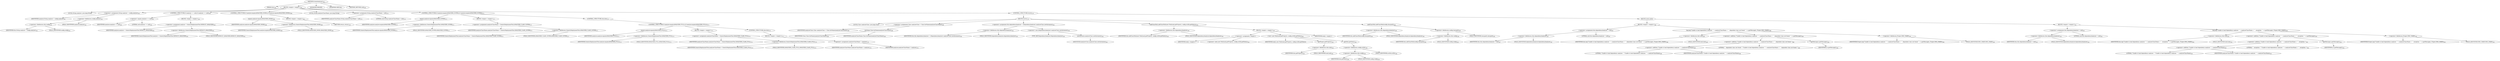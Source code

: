 digraph "createAnalyzer" {  
"376" [label = <(METHOD,createAnalyzer)<SUB>260</SUB>> ]
"377" [label = <(PARAM,this)<SUB>260</SUB>> ]
"378" [label = <(BLOCK,&lt;empty&gt;,&lt;empty&gt;)<SUB>260</SUB>> ]
"379" [label = <(LOCAL,String analyzer: java.lang.String)> ]
"380" [label = <(&lt;operator&gt;.assignment,String analyzer = config.analyzer)<SUB>261</SUB>> ]
"381" [label = <(IDENTIFIER,analyzer,String analyzer = config.analyzer)<SUB>261</SUB>> ]
"382" [label = <(&lt;operator&gt;.fieldAccess,config.analyzer)<SUB>261</SUB>> ]
"383" [label = <(&lt;operator&gt;.fieldAccess,this.config)<SUB>261</SUB>> ]
"384" [label = <(IDENTIFIER,this,String analyzer = config.analyzer)<SUB>261</SUB>> ]
"385" [label = <(FIELD_IDENTIFIER,config,config)<SUB>261</SUB>> ]
"386" [label = <(FIELD_IDENTIFIER,analyzer,analyzer)<SUB>261</SUB>> ]
"387" [label = <(CONTROL_STRUCTURE,if (analyzer == null),if (analyzer == null))<SUB>262</SUB>> ]
"388" [label = <(&lt;operator&gt;.equals,analyzer == null)<SUB>262</SUB>> ]
"389" [label = <(IDENTIFIER,analyzer,analyzer == null)<SUB>262</SUB>> ]
"390" [label = <(LITERAL,null,analyzer == null)<SUB>262</SUB>> ]
"391" [label = <(BLOCK,&lt;empty&gt;,&lt;empty&gt;)<SUB>262</SUB>> ]
"392" [label = <(&lt;operator&gt;.assignment,analyzer = GenericDeploymentTool.DEFAULT_ANALYZER)<SUB>263</SUB>> ]
"393" [label = <(IDENTIFIER,analyzer,analyzer = GenericDeploymentTool.DEFAULT_ANALYZER)<SUB>263</SUB>> ]
"394" [label = <(&lt;operator&gt;.fieldAccess,GenericDeploymentTool.DEFAULT_ANALYZER)<SUB>263</SUB>> ]
"395" [label = <(IDENTIFIER,GenericDeploymentTool,analyzer = GenericDeploymentTool.DEFAULT_ANALYZER)<SUB>263</SUB>> ]
"396" [label = <(FIELD_IDENTIFIER,DEFAULT_ANALYZER,DEFAULT_ANALYZER)<SUB>263</SUB>> ]
"397" [label = <(CONTROL_STRUCTURE,if (analyzer.equals(ANALYZER_NONE)),if (analyzer.equals(ANALYZER_NONE)))<SUB>266</SUB>> ]
"398" [label = <(equals,analyzer.equals(ANALYZER_NONE))<SUB>266</SUB>> ]
"399" [label = <(IDENTIFIER,analyzer,analyzer.equals(ANALYZER_NONE))<SUB>266</SUB>> ]
"400" [label = <(&lt;operator&gt;.fieldAccess,GenericDeploymentTool.ANALYZER_NONE)<SUB>266</SUB>> ]
"401" [label = <(IDENTIFIER,GenericDeploymentTool,analyzer.equals(ANALYZER_NONE))<SUB>266</SUB>> ]
"402" [label = <(FIELD_IDENTIFIER,ANALYZER_NONE,ANALYZER_NONE)<SUB>266</SUB>> ]
"403" [label = <(BLOCK,&lt;empty&gt;,&lt;empty&gt;)<SUB>266</SUB>> ]
"404" [label = <(RETURN,return;,return;)<SUB>267</SUB>> ]
"405" [label = <(LOCAL,String analyzerClassName: java.lang.String)> ]
"406" [label = <(&lt;operator&gt;.assignment,String analyzerClassName = null)<SUB>270</SUB>> ]
"407" [label = <(IDENTIFIER,analyzerClassName,String analyzerClassName = null)<SUB>270</SUB>> ]
"408" [label = <(LITERAL,null,String analyzerClassName = null)<SUB>270</SUB>> ]
"409" [label = <(CONTROL_STRUCTURE,if (analyzer.equals(ANALYZER_SUPER)),if (analyzer.equals(ANALYZER_SUPER)))<SUB>271</SUB>> ]
"410" [label = <(equals,analyzer.equals(ANALYZER_SUPER))<SUB>271</SUB>> ]
"411" [label = <(IDENTIFIER,analyzer,analyzer.equals(ANALYZER_SUPER))<SUB>271</SUB>> ]
"412" [label = <(&lt;operator&gt;.fieldAccess,GenericDeploymentTool.ANALYZER_SUPER)<SUB>271</SUB>> ]
"413" [label = <(IDENTIFIER,GenericDeploymentTool,analyzer.equals(ANALYZER_SUPER))<SUB>271</SUB>> ]
"414" [label = <(FIELD_IDENTIFIER,ANALYZER_SUPER,ANALYZER_SUPER)<SUB>271</SUB>> ]
"415" [label = <(BLOCK,&lt;empty&gt;,&lt;empty&gt;)<SUB>271</SUB>> ]
"416" [label = <(&lt;operator&gt;.assignment,analyzerClassName = GenericDeploymentTool.ANALYZER_CLASS_SUPER)<SUB>272</SUB>> ]
"417" [label = <(IDENTIFIER,analyzerClassName,analyzerClassName = GenericDeploymentTool.ANALYZER_CLASS_SUPER)<SUB>272</SUB>> ]
"418" [label = <(&lt;operator&gt;.fieldAccess,GenericDeploymentTool.ANALYZER_CLASS_SUPER)<SUB>272</SUB>> ]
"419" [label = <(IDENTIFIER,GenericDeploymentTool,analyzerClassName = GenericDeploymentTool.ANALYZER_CLASS_SUPER)<SUB>272</SUB>> ]
"420" [label = <(FIELD_IDENTIFIER,ANALYZER_CLASS_SUPER,ANALYZER_CLASS_SUPER)<SUB>272</SUB>> ]
"421" [label = <(CONTROL_STRUCTURE,else,else)<SUB>273</SUB>> ]
"422" [label = <(CONTROL_STRUCTURE,if (analyzer.equals(ANALYZER_FULL)),if (analyzer.equals(ANALYZER_FULL)))<SUB>273</SUB>> ]
"423" [label = <(equals,analyzer.equals(ANALYZER_FULL))<SUB>273</SUB>> ]
"424" [label = <(IDENTIFIER,analyzer,analyzer.equals(ANALYZER_FULL))<SUB>273</SUB>> ]
"425" [label = <(&lt;operator&gt;.fieldAccess,GenericDeploymentTool.ANALYZER_FULL)<SUB>273</SUB>> ]
"426" [label = <(IDENTIFIER,GenericDeploymentTool,analyzer.equals(ANALYZER_FULL))<SUB>273</SUB>> ]
"427" [label = <(FIELD_IDENTIFIER,ANALYZER_FULL,ANALYZER_FULL)<SUB>273</SUB>> ]
"428" [label = <(BLOCK,&lt;empty&gt;,&lt;empty&gt;)<SUB>273</SUB>> ]
"429" [label = <(&lt;operator&gt;.assignment,analyzerClassName = GenericDeploymentTool.ANALYZER_CLASS_FULL)<SUB>274</SUB>> ]
"430" [label = <(IDENTIFIER,analyzerClassName,analyzerClassName = GenericDeploymentTool.ANALYZER_CLASS_FULL)<SUB>274</SUB>> ]
"431" [label = <(&lt;operator&gt;.fieldAccess,GenericDeploymentTool.ANALYZER_CLASS_FULL)<SUB>274</SUB>> ]
"432" [label = <(IDENTIFIER,GenericDeploymentTool,analyzerClassName = GenericDeploymentTool.ANALYZER_CLASS_FULL)<SUB>274</SUB>> ]
"433" [label = <(FIELD_IDENTIFIER,ANALYZER_CLASS_FULL,ANALYZER_CLASS_FULL)<SUB>274</SUB>> ]
"434" [label = <(CONTROL_STRUCTURE,else,else)<SUB>275</SUB>> ]
"435" [label = <(BLOCK,&lt;empty&gt;,&lt;empty&gt;)<SUB>275</SUB>> ]
"436" [label = <(&lt;operator&gt;.assignment,analyzerClassName = analyzer)<SUB>276</SUB>> ]
"437" [label = <(IDENTIFIER,analyzerClassName,analyzerClassName = analyzer)<SUB>276</SUB>> ]
"438" [label = <(IDENTIFIER,analyzer,analyzerClassName = analyzer)<SUB>276</SUB>> ]
"439" [label = <(CONTROL_STRUCTURE,try,try)<SUB>279</SUB>> ]
"440" [label = <(BLOCK,try,try)<SUB>279</SUB>> ]
"441" [label = <(LOCAL,Class analyzerClass: java.lang.Class)> ]
"442" [label = <(&lt;operator&gt;.assignment,Class analyzerClass = Class.forName(analyzerClassName))<SUB>280</SUB>> ]
"443" [label = <(IDENTIFIER,analyzerClass,Class analyzerClass = Class.forName(analyzerClassName))<SUB>280</SUB>> ]
"444" [label = <(forName,Class.forName(analyzerClassName))<SUB>280</SUB>> ]
"445" [label = <(IDENTIFIER,Class,Class.forName(analyzerClassName))<SUB>280</SUB>> ]
"446" [label = <(IDENTIFIER,analyzerClassName,Class.forName(analyzerClassName))<SUB>280</SUB>> ]
"447" [label = <(&lt;operator&gt;.assignment,this.dependencyAnalyzer = (DependencyAnalyzer) analyzerClass.newInstance())<SUB>281</SUB>> ]
"448" [label = <(&lt;operator&gt;.fieldAccess,this.dependencyAnalyzer)<SUB>281</SUB>> ]
"449" [label = <(IDENTIFIER,this,this.dependencyAnalyzer = (DependencyAnalyzer) analyzerClass.newInstance())<SUB>281</SUB>> ]
"450" [label = <(FIELD_IDENTIFIER,dependencyAnalyzer,dependencyAnalyzer)<SUB>281</SUB>> ]
"451" [label = <(&lt;operator&gt;.cast,(DependencyAnalyzer) analyzerClass.newInstance())<SUB>282</SUB>> ]
"452" [label = <(TYPE_REF,DependencyAnalyzer,DependencyAnalyzer)<SUB>282</SUB>> ]
"453" [label = <(newInstance,analyzerClass.newInstance())<SUB>282</SUB>> ]
"454" [label = <(IDENTIFIER,analyzerClass,analyzerClass.newInstance())<SUB>282</SUB>> ]
"455" [label = <(addClassPath,addClassPath(new Path(task.getProject(), config.srcDir.getPath())))<SUB>283</SUB>> ]
"456" [label = <(&lt;operator&gt;.fieldAccess,this.dependencyAnalyzer)<SUB>283</SUB>> ]
"457" [label = <(IDENTIFIER,this,addClassPath(new Path(task.getProject(), config.srcDir.getPath())))<SUB>283</SUB>> ]
"458" [label = <(FIELD_IDENTIFIER,dependencyAnalyzer,dependencyAnalyzer)<SUB>283</SUB>> ]
"459" [label = <(BLOCK,&lt;empty&gt;,&lt;empty&gt;)<SUB>283</SUB>> ]
"460" [label = <(&lt;operator&gt;.assignment,&lt;empty&gt;)> ]
"461" [label = <(IDENTIFIER,$obj1,&lt;empty&gt;)> ]
"462" [label = <(&lt;operator&gt;.alloc,new Path(task.getProject(), config.srcDir.getPath()))<SUB>283</SUB>> ]
"463" [label = <(&lt;init&gt;,new Path(task.getProject(), config.srcDir.getPath()))<SUB>283</SUB>> ]
"464" [label = <(IDENTIFIER,$obj1,new Path(task.getProject(), config.srcDir.getPath()))> ]
"465" [label = <(getProject,getProject())<SUB>283</SUB>> ]
"466" [label = <(&lt;operator&gt;.fieldAccess,this.task)<SUB>283</SUB>> ]
"467" [label = <(IDENTIFIER,this,getProject())<SUB>283</SUB>> ]
"468" [label = <(FIELD_IDENTIFIER,task,task)<SUB>283</SUB>> ]
"469" [label = <(getPath,getPath())<SUB>284</SUB>> ]
"470" [label = <(&lt;operator&gt;.fieldAccess,config.srcDir)<SUB>284</SUB>> ]
"471" [label = <(&lt;operator&gt;.fieldAccess,this.config)<SUB>284</SUB>> ]
"472" [label = <(IDENTIFIER,this,getPath())<SUB>284</SUB>> ]
"473" [label = <(FIELD_IDENTIFIER,config,config)<SUB>284</SUB>> ]
"474" [label = <(FIELD_IDENTIFIER,srcDir,srcDir)<SUB>284</SUB>> ]
"475" [label = <(IDENTIFIER,$obj1,&lt;empty&gt;)> ]
"476" [label = <(addClassPath,addClassPath(config.classpath))<SUB>285</SUB>> ]
"477" [label = <(&lt;operator&gt;.fieldAccess,this.dependencyAnalyzer)<SUB>285</SUB>> ]
"478" [label = <(IDENTIFIER,this,addClassPath(config.classpath))<SUB>285</SUB>> ]
"479" [label = <(FIELD_IDENTIFIER,dependencyAnalyzer,dependencyAnalyzer)<SUB>285</SUB>> ]
"480" [label = <(&lt;operator&gt;.fieldAccess,config.classpath)<SUB>285</SUB>> ]
"481" [label = <(&lt;operator&gt;.fieldAccess,this.config)<SUB>285</SUB>> ]
"482" [label = <(IDENTIFIER,this,addClassPath(config.classpath))<SUB>285</SUB>> ]
"483" [label = <(FIELD_IDENTIFIER,config,config)<SUB>285</SUB>> ]
"484" [label = <(FIELD_IDENTIFIER,classpath,classpath)<SUB>285</SUB>> ]
"485" [label = <(BLOCK,catch,catch)> ]
"486" [label = <(BLOCK,&lt;empty&gt;,&lt;empty&gt;)<SUB>286</SUB>> ]
"487" [label = <(&lt;operator&gt;.assignment,this.dependencyAnalyzer = null)<SUB>287</SUB>> ]
"488" [label = <(&lt;operator&gt;.fieldAccess,this.dependencyAnalyzer)<SUB>287</SUB>> ]
"489" [label = <(IDENTIFIER,this,this.dependencyAnalyzer = null)<SUB>287</SUB>> ]
"490" [label = <(FIELD_IDENTIFIER,dependencyAnalyzer,dependencyAnalyzer)<SUB>287</SUB>> ]
"491" [label = <(LITERAL,null,this.dependencyAnalyzer = null)<SUB>287</SUB>> ]
"492" [label = <(log,log(&quot;Unable to load dependency analyzer: &quot; + analyzerClassName + &quot; - dependent class not found: &quot; + e.getMessage(), Project.MSG_WARN))<SUB>288</SUB>> ]
"493" [label = <(&lt;operator&gt;.fieldAccess,this.task)<SUB>288</SUB>> ]
"494" [label = <(IDENTIFIER,this,log(&quot;Unable to load dependency analyzer: &quot; + analyzerClassName + &quot; - dependent class not found: &quot; + e.getMessage(), Project.MSG_WARN))<SUB>288</SUB>> ]
"495" [label = <(FIELD_IDENTIFIER,task,task)<SUB>288</SUB>> ]
"496" [label = <(&lt;operator&gt;.addition,&quot;Unable to load dependency analyzer: &quot; + analyzerClassName + &quot; - dependent class not found: &quot; + e.getMessage())<SUB>288</SUB>> ]
"497" [label = <(&lt;operator&gt;.addition,&quot;Unable to load dependency analyzer: &quot; + analyzerClassName + &quot; - dependent class not found: &quot;)<SUB>288</SUB>> ]
"498" [label = <(&lt;operator&gt;.addition,&quot;Unable to load dependency analyzer: &quot; + analyzerClassName)<SUB>288</SUB>> ]
"499" [label = <(LITERAL,&quot;Unable to load dependency analyzer: &quot;,&quot;Unable to load dependency analyzer: &quot; + analyzerClassName)<SUB>288</SUB>> ]
"500" [label = <(IDENTIFIER,analyzerClassName,&quot;Unable to load dependency analyzer: &quot; + analyzerClassName)<SUB>288</SUB>> ]
"501" [label = <(LITERAL,&quot; - dependent class not found: &quot;,&quot;Unable to load dependency analyzer: &quot; + analyzerClassName + &quot; - dependent class not found: &quot;)<SUB>289</SUB>> ]
"502" [label = <(getMessage,e.getMessage())<SUB>289</SUB>> ]
"503" [label = <(IDENTIFIER,e,e.getMessage())<SUB>289</SUB>> ]
"504" [label = <(&lt;operator&gt;.fieldAccess,Project.MSG_WARN)<SUB>290</SUB>> ]
"505" [label = <(IDENTIFIER,Project,log(&quot;Unable to load dependency analyzer: &quot; + analyzerClassName + &quot; - dependent class not found: &quot; + e.getMessage(), Project.MSG_WARN))<SUB>290</SUB>> ]
"506" [label = <(FIELD_IDENTIFIER,MSG_WARN,MSG_WARN)<SUB>290</SUB>> ]
"507" [label = <(BLOCK,&lt;empty&gt;,&lt;empty&gt;)<SUB>291</SUB>> ]
"508" [label = <(&lt;operator&gt;.assignment,this.dependencyAnalyzer = null)<SUB>292</SUB>> ]
"509" [label = <(&lt;operator&gt;.fieldAccess,this.dependencyAnalyzer)<SUB>292</SUB>> ]
"510" [label = <(IDENTIFIER,this,this.dependencyAnalyzer = null)<SUB>292</SUB>> ]
"511" [label = <(FIELD_IDENTIFIER,dependencyAnalyzer,dependencyAnalyzer)<SUB>292</SUB>> ]
"512" [label = <(LITERAL,null,this.dependencyAnalyzer = null)<SUB>292</SUB>> ]
"513" [label = <(log,log(&quot;Unable to load dependency analyzer: &quot; + analyzerClassName + &quot; - exception: &quot; + e.getMessage(), Project.MSG_WARN))<SUB>293</SUB>> ]
"514" [label = <(&lt;operator&gt;.fieldAccess,this.task)<SUB>293</SUB>> ]
"515" [label = <(IDENTIFIER,this,log(&quot;Unable to load dependency analyzer: &quot; + analyzerClassName + &quot; - exception: &quot; + e.getMessage(), Project.MSG_WARN))<SUB>293</SUB>> ]
"516" [label = <(FIELD_IDENTIFIER,task,task)<SUB>293</SUB>> ]
"517" [label = <(&lt;operator&gt;.addition,&quot;Unable to load dependency analyzer: &quot; + analyzerClassName + &quot; - exception: &quot; + e.getMessage())<SUB>293</SUB>> ]
"518" [label = <(&lt;operator&gt;.addition,&quot;Unable to load dependency analyzer: &quot; + analyzerClassName + &quot; - exception: &quot;)<SUB>293</SUB>> ]
"519" [label = <(&lt;operator&gt;.addition,&quot;Unable to load dependency analyzer: &quot; + analyzerClassName)<SUB>293</SUB>> ]
"520" [label = <(LITERAL,&quot;Unable to load dependency analyzer: &quot;,&quot;Unable to load dependency analyzer: &quot; + analyzerClassName)<SUB>293</SUB>> ]
"521" [label = <(IDENTIFIER,analyzerClassName,&quot;Unable to load dependency analyzer: &quot; + analyzerClassName)<SUB>293</SUB>> ]
"522" [label = <(LITERAL,&quot; - exception: &quot;,&quot;Unable to load dependency analyzer: &quot; + analyzerClassName + &quot; - exception: &quot;)<SUB>294</SUB>> ]
"523" [label = <(getMessage,e.getMessage())<SUB>294</SUB>> ]
"524" [label = <(IDENTIFIER,e,e.getMessage())<SUB>294</SUB>> ]
"525" [label = <(&lt;operator&gt;.fieldAccess,Project.MSG_WARN)<SUB>295</SUB>> ]
"526" [label = <(IDENTIFIER,Project,log(&quot;Unable to load dependency analyzer: &quot; + analyzerClassName + &quot; - exception: &quot; + e.getMessage(), Project.MSG_WARN))<SUB>295</SUB>> ]
"527" [label = <(FIELD_IDENTIFIER,MSG_WARN,MSG_WARN)<SUB>295</SUB>> ]
"528" [label = <(MODIFIER,PRIVATE)> ]
"529" [label = <(MODIFIER,VIRTUAL)> ]
"530" [label = <(METHOD_RETURN,void)<SUB>260</SUB>> ]
  "376" -> "377" 
  "376" -> "378" 
  "376" -> "528" 
  "376" -> "529" 
  "376" -> "530" 
  "378" -> "379" 
  "378" -> "380" 
  "378" -> "387" 
  "378" -> "397" 
  "378" -> "405" 
  "378" -> "406" 
  "378" -> "409" 
  "378" -> "439" 
  "380" -> "381" 
  "380" -> "382" 
  "382" -> "383" 
  "382" -> "386" 
  "383" -> "384" 
  "383" -> "385" 
  "387" -> "388" 
  "387" -> "391" 
  "388" -> "389" 
  "388" -> "390" 
  "391" -> "392" 
  "392" -> "393" 
  "392" -> "394" 
  "394" -> "395" 
  "394" -> "396" 
  "397" -> "398" 
  "397" -> "403" 
  "398" -> "399" 
  "398" -> "400" 
  "400" -> "401" 
  "400" -> "402" 
  "403" -> "404" 
  "406" -> "407" 
  "406" -> "408" 
  "409" -> "410" 
  "409" -> "415" 
  "409" -> "421" 
  "410" -> "411" 
  "410" -> "412" 
  "412" -> "413" 
  "412" -> "414" 
  "415" -> "416" 
  "416" -> "417" 
  "416" -> "418" 
  "418" -> "419" 
  "418" -> "420" 
  "421" -> "422" 
  "422" -> "423" 
  "422" -> "428" 
  "422" -> "434" 
  "423" -> "424" 
  "423" -> "425" 
  "425" -> "426" 
  "425" -> "427" 
  "428" -> "429" 
  "429" -> "430" 
  "429" -> "431" 
  "431" -> "432" 
  "431" -> "433" 
  "434" -> "435" 
  "435" -> "436" 
  "436" -> "437" 
  "436" -> "438" 
  "439" -> "440" 
  "439" -> "485" 
  "440" -> "441" 
  "440" -> "442" 
  "440" -> "447" 
  "440" -> "455" 
  "440" -> "476" 
  "442" -> "443" 
  "442" -> "444" 
  "444" -> "445" 
  "444" -> "446" 
  "447" -> "448" 
  "447" -> "451" 
  "448" -> "449" 
  "448" -> "450" 
  "451" -> "452" 
  "451" -> "453" 
  "453" -> "454" 
  "455" -> "456" 
  "455" -> "459" 
  "456" -> "457" 
  "456" -> "458" 
  "459" -> "460" 
  "459" -> "463" 
  "459" -> "475" 
  "460" -> "461" 
  "460" -> "462" 
  "463" -> "464" 
  "463" -> "465" 
  "463" -> "469" 
  "465" -> "466" 
  "466" -> "467" 
  "466" -> "468" 
  "469" -> "470" 
  "470" -> "471" 
  "470" -> "474" 
  "471" -> "472" 
  "471" -> "473" 
  "476" -> "477" 
  "476" -> "480" 
  "477" -> "478" 
  "477" -> "479" 
  "480" -> "481" 
  "480" -> "484" 
  "481" -> "482" 
  "481" -> "483" 
  "485" -> "486" 
  "485" -> "507" 
  "486" -> "487" 
  "486" -> "492" 
  "487" -> "488" 
  "487" -> "491" 
  "488" -> "489" 
  "488" -> "490" 
  "492" -> "493" 
  "492" -> "496" 
  "492" -> "504" 
  "493" -> "494" 
  "493" -> "495" 
  "496" -> "497" 
  "496" -> "502" 
  "497" -> "498" 
  "497" -> "501" 
  "498" -> "499" 
  "498" -> "500" 
  "502" -> "503" 
  "504" -> "505" 
  "504" -> "506" 
  "507" -> "508" 
  "507" -> "513" 
  "508" -> "509" 
  "508" -> "512" 
  "509" -> "510" 
  "509" -> "511" 
  "513" -> "514" 
  "513" -> "517" 
  "513" -> "525" 
  "514" -> "515" 
  "514" -> "516" 
  "517" -> "518" 
  "517" -> "523" 
  "518" -> "519" 
  "518" -> "522" 
  "519" -> "520" 
  "519" -> "521" 
  "523" -> "524" 
  "525" -> "526" 
  "525" -> "527" 
}
